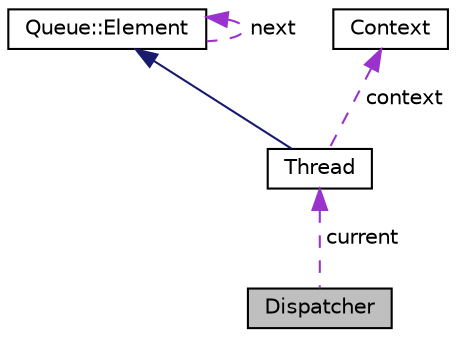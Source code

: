 digraph "Dispatcher"
{
  bgcolor="transparent";
  edge [fontname="Helvetica",fontsize="10",labelfontname="Helvetica",labelfontsize="10"];
  node [fontname="Helvetica",fontsize="10",shape=record];
  Node1 [label="Dispatcher",height=0.2,width=0.4,color="black", fillcolor="grey75", style="filled", fontcolor="black"];
  Node2 -> Node1 [dir="back",color="darkorchid3",fontsize="10",style="dashed",label=" current" ,fontname="Helvetica"];
  Node2 [label="Thread",height=0.2,width=0.4,color="black",URL="$classThread.html"];
  Node3 -> Node2 [dir="back",color="midnightblue",fontsize="10",style="solid",fontname="Helvetica"];
  Node3 [label="Queue::Element",height=0.2,width=0.4,color="black",URL="$classQueue_1_1Element.html"];
  Node3 -> Node3 [dir="back",color="darkorchid3",fontsize="10",style="dashed",label=" next" ,fontname="Helvetica"];
  Node4 -> Node2 [dir="back",color="darkorchid3",fontsize="10",style="dashed",label=" context" ,fontname="Helvetica"];
  Node4 [label="Context",height=0.2,width=0.4,color="black",URL="$classContext.html",tooltip="Storage for current context of thread. "];
}
